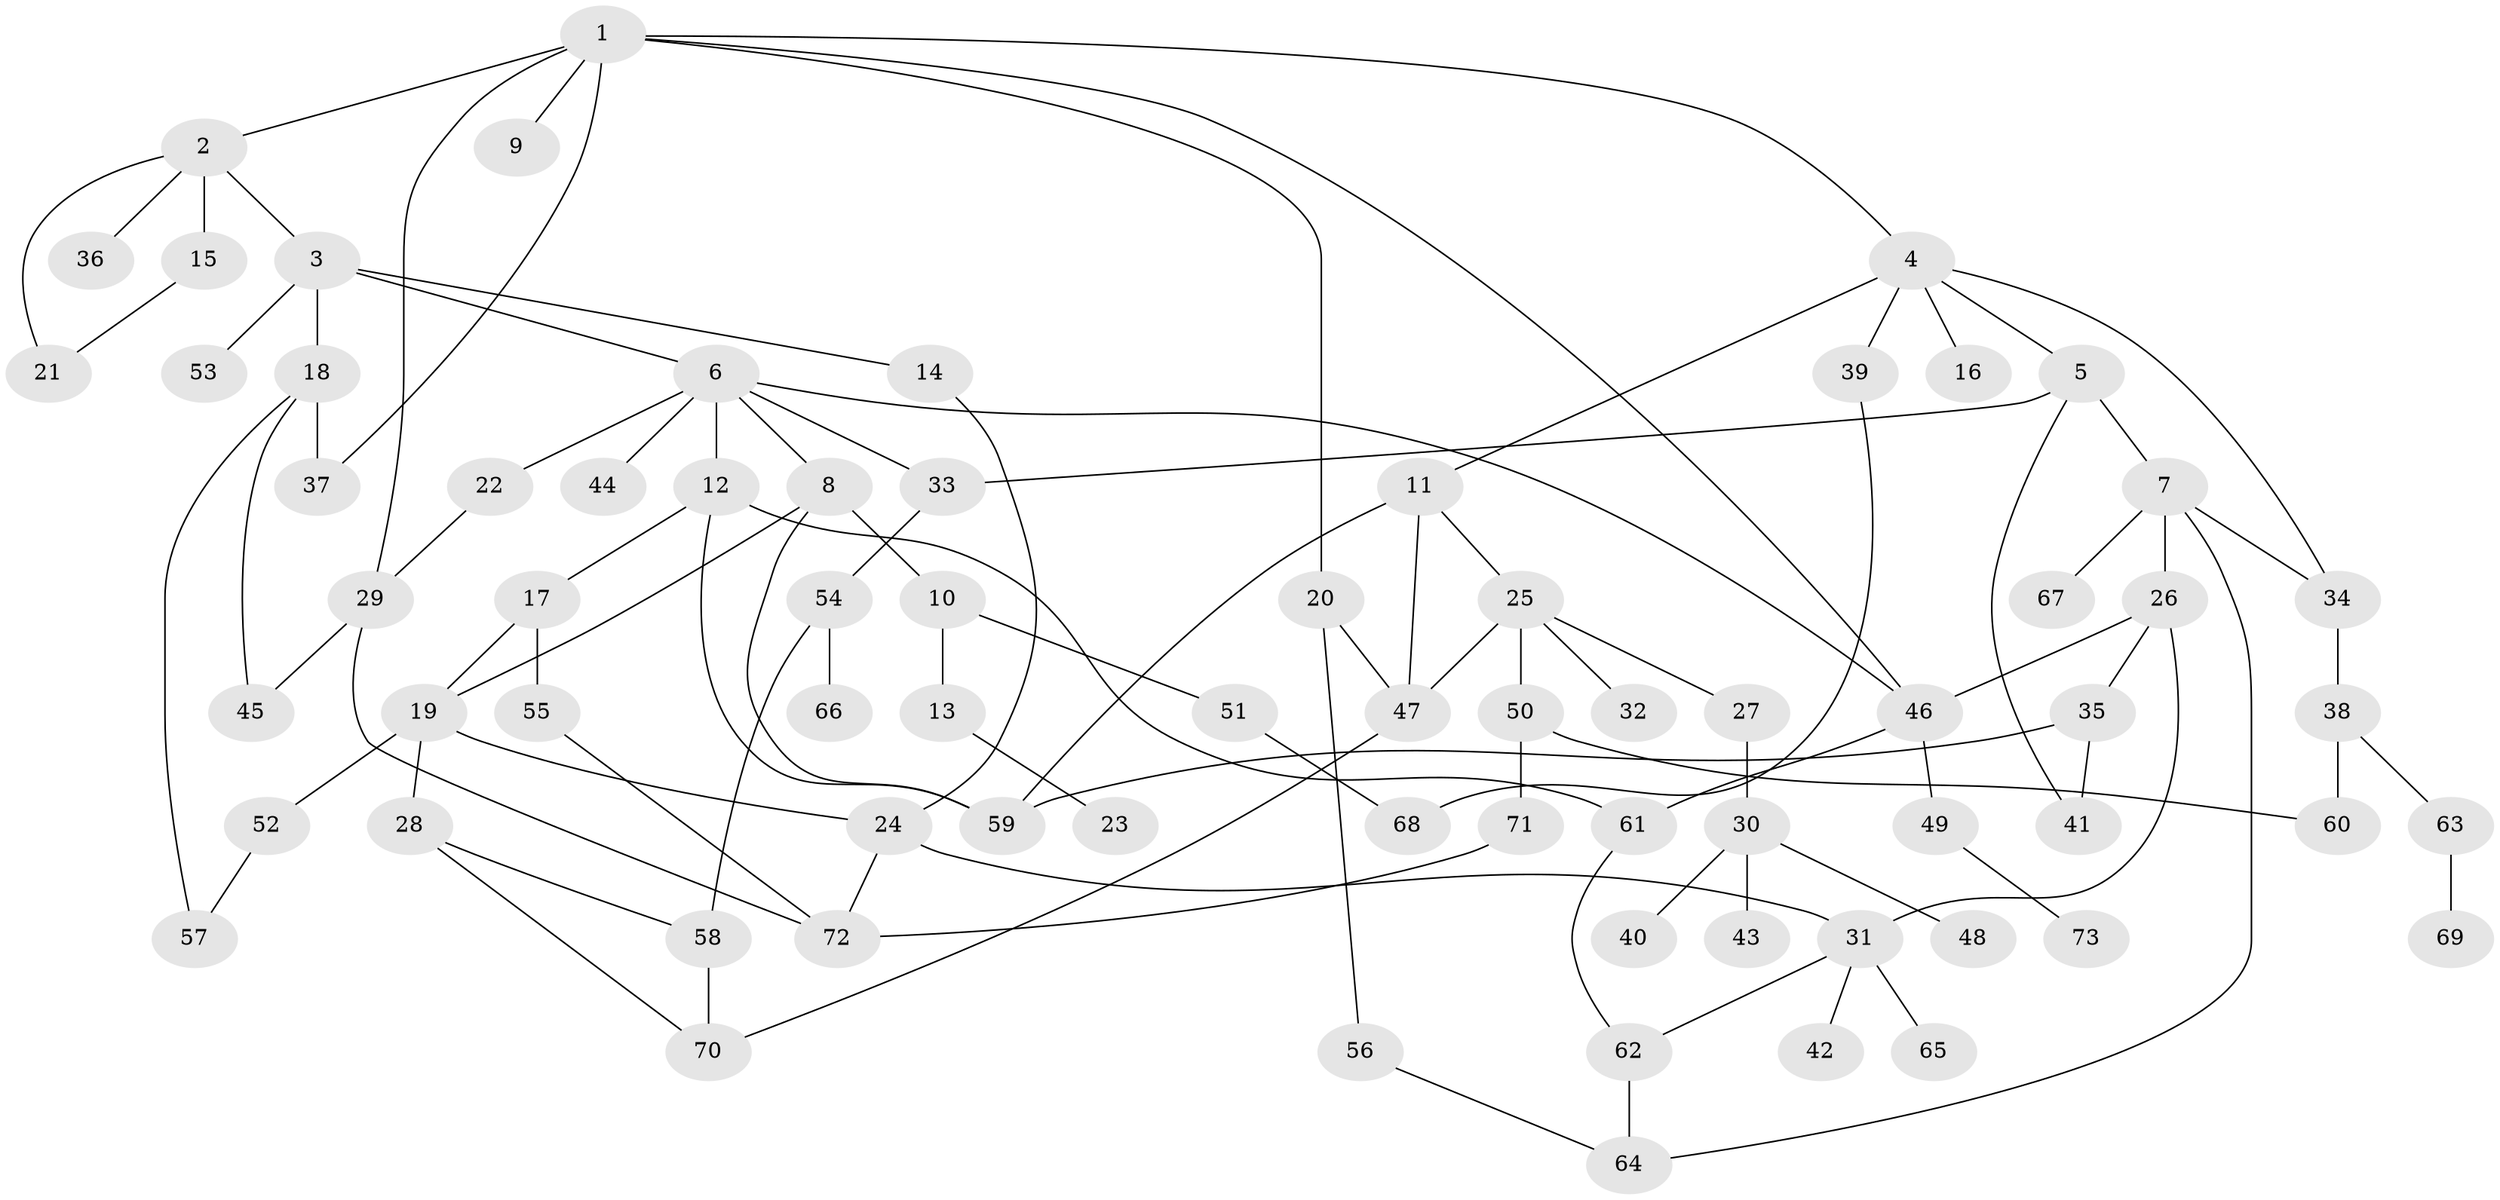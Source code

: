 // Generated by graph-tools (version 1.1) at 2025/01/03/09/25 03:01:11]
// undirected, 73 vertices, 102 edges
graph export_dot {
graph [start="1"]
  node [color=gray90,style=filled];
  1;
  2;
  3;
  4;
  5;
  6;
  7;
  8;
  9;
  10;
  11;
  12;
  13;
  14;
  15;
  16;
  17;
  18;
  19;
  20;
  21;
  22;
  23;
  24;
  25;
  26;
  27;
  28;
  29;
  30;
  31;
  32;
  33;
  34;
  35;
  36;
  37;
  38;
  39;
  40;
  41;
  42;
  43;
  44;
  45;
  46;
  47;
  48;
  49;
  50;
  51;
  52;
  53;
  54;
  55;
  56;
  57;
  58;
  59;
  60;
  61;
  62;
  63;
  64;
  65;
  66;
  67;
  68;
  69;
  70;
  71;
  72;
  73;
  1 -- 2;
  1 -- 4;
  1 -- 9;
  1 -- 20;
  1 -- 29;
  1 -- 37;
  1 -- 46;
  2 -- 3;
  2 -- 15;
  2 -- 21;
  2 -- 36;
  3 -- 6;
  3 -- 14;
  3 -- 18;
  3 -- 53;
  4 -- 5;
  4 -- 11;
  4 -- 16;
  4 -- 39;
  4 -- 34;
  5 -- 7;
  5 -- 33;
  5 -- 41;
  6 -- 8;
  6 -- 12;
  6 -- 22;
  6 -- 44;
  6 -- 33;
  6 -- 46;
  7 -- 26;
  7 -- 34;
  7 -- 64;
  7 -- 67;
  8 -- 10;
  8 -- 19;
  8 -- 59;
  10 -- 13;
  10 -- 51;
  11 -- 25;
  11 -- 47;
  11 -- 59;
  12 -- 17;
  12 -- 59;
  12 -- 61;
  13 -- 23;
  14 -- 24;
  15 -- 21;
  17 -- 55;
  17 -- 19;
  18 -- 37;
  18 -- 45;
  18 -- 57;
  19 -- 28;
  19 -- 52;
  19 -- 24;
  20 -- 47;
  20 -- 56;
  22 -- 29;
  24 -- 31;
  24 -- 72;
  25 -- 27;
  25 -- 32;
  25 -- 50;
  25 -- 47;
  26 -- 35;
  26 -- 46;
  26 -- 31;
  27 -- 30;
  28 -- 70;
  28 -- 58;
  29 -- 72;
  29 -- 45;
  30 -- 40;
  30 -- 43;
  30 -- 48;
  31 -- 42;
  31 -- 65;
  31 -- 62;
  33 -- 54;
  34 -- 38;
  35 -- 41;
  35 -- 59;
  38 -- 63;
  38 -- 60;
  39 -- 68;
  46 -- 49;
  46 -- 61;
  47 -- 70;
  49 -- 73;
  50 -- 60;
  50 -- 71;
  51 -- 68;
  52 -- 57;
  54 -- 58;
  54 -- 66;
  55 -- 72;
  56 -- 64;
  58 -- 70;
  61 -- 62;
  62 -- 64;
  63 -- 69;
  71 -- 72;
}
